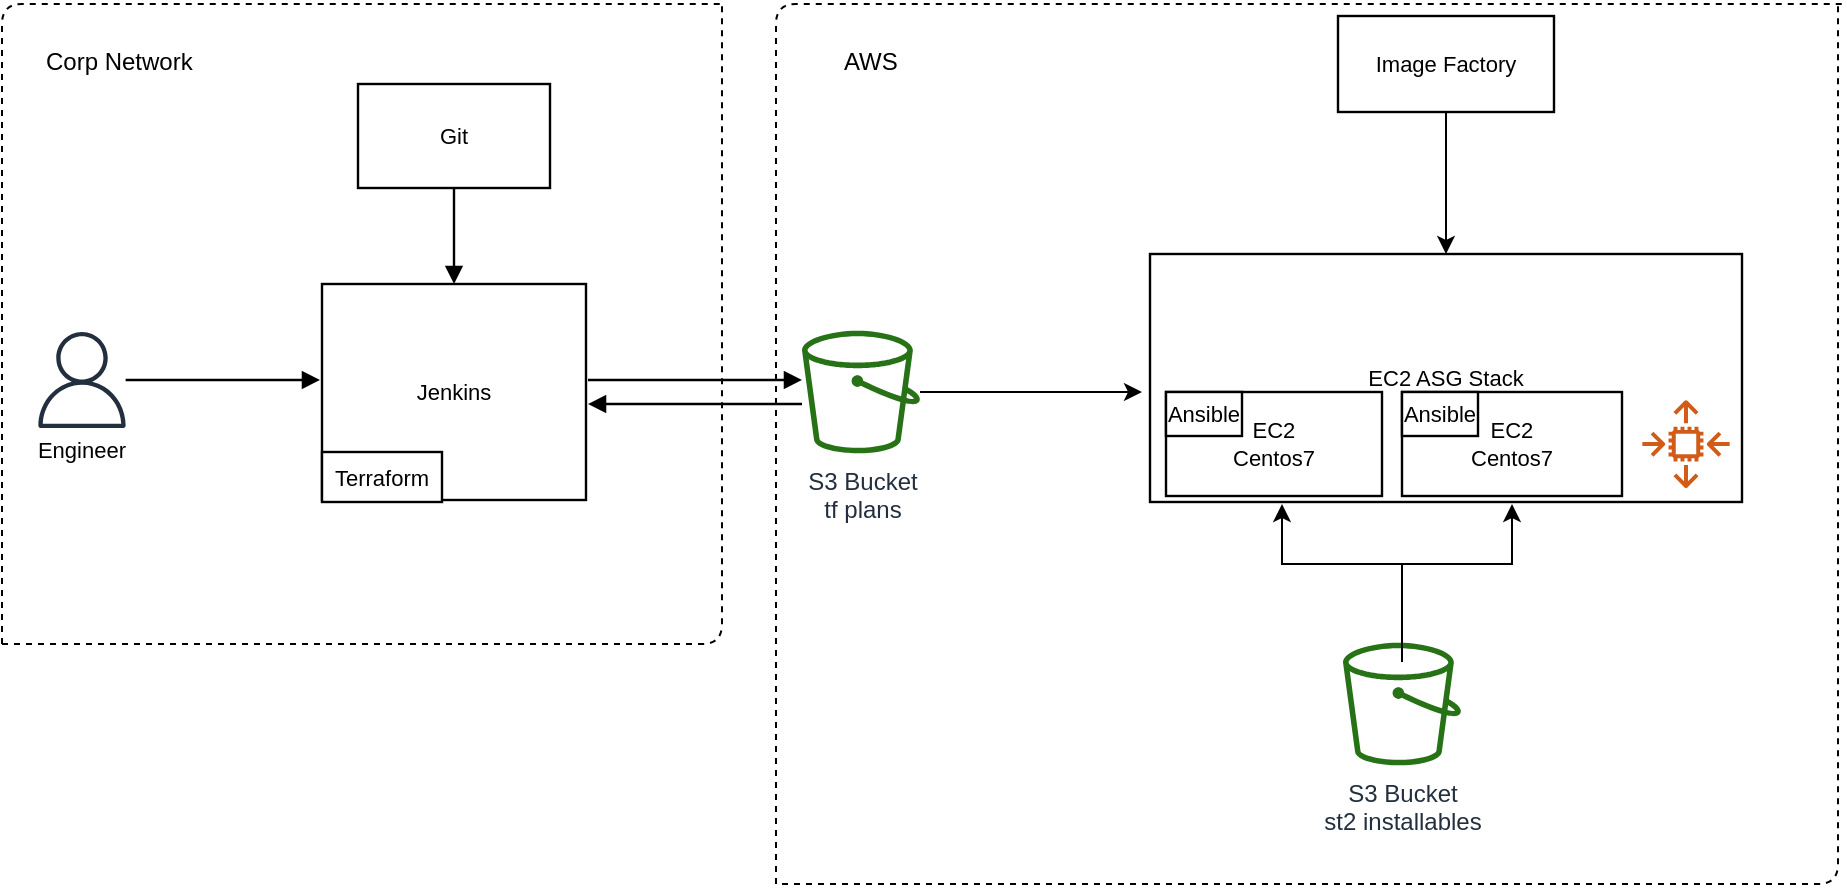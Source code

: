 <mxfile version="11.3.2" type="github" pages="1"><diagram id="LJHOH5Qj7-eclBBeq5TG" name="Page-1"><mxGraphModel dx="1172" dy="600" grid="1" gridSize="10" guides="1" tooltips="1" connect="1" arrows="1" fold="1" page="1" pageScale="1" pageWidth="827" pageHeight="1169" math="0" shadow="0"><root><mxCell id="0"/><mxCell id="1" parent="0"/><mxCell id="JM2DUVyfZZ4x2g5EuSAb-1" value="Git" style="html=1;whiteSpace=wrap;fontSize=11;fontColor=#000000;spacing=5;strokeOpacity=100;strokeWidth=1.2;" vertex="1" parent="1"><mxGeometry x="258" y="200" width="96" height="52" as="geometry"/></mxCell><mxCell id="JM2DUVyfZZ4x2g5EuSAb-3" value="Engineer" style="html=1;whiteSpace=wrap;shape=mxgraph.aws4.user;labelPosition=center;verticalLabelPosition=bottom;align=center;verticalAlign=top;strokeColor=none;fontSize=11;spacing=0;strokeOpacity=100;fillColor=#232f3e;strokeWidth=1.2;" vertex="1" parent="1"><mxGeometry x="96" y="324" width="48" height="48" as="geometry"/></mxCell><mxCell id="JM2DUVyfZZ4x2g5EuSAb-4" value="" style="html=1;jettySize=18;fontSize=11;strokeOpacity=100;strokeWidth=1.2;rounded=1;arcSize=0;edgeStyle=orthogonalEdgeStyle;startArrow=none;endArrow=block;endFill=1;exitX=0.767;exitY=0.5;exitPerimeter=1;" edge="1" parent="1" source="JM2DUVyfZZ4x2g5EuSAb-3"><mxGeometry width="100" height="100" relative="1" as="geometry"><mxPoint x="239" y="348" as="targetPoint"/></mxGeometry></mxCell><mxCell id="JM2DUVyfZZ4x2g5EuSAb-5" value="" style="html=1;jettySize=18;fontSize=11;strokeOpacity=100;strokeWidth=1.2;rounded=1;arcSize=0;edgeStyle=orthogonalEdgeStyle;startArrow=none;endArrow=block;endFill=1;exitX=0.5;exitY=1.008;exitPerimeter=1;entryX=0.5;entryY=-0.006;entryPerimeter=1;" edge="1" parent="1" source="JM2DUVyfZZ4x2g5EuSAb-1" target="JM2DUVyfZZ4x2g5EuSAb-8"><mxGeometry width="100" height="100" relative="1" as="geometry"/></mxCell><mxCell id="JM2DUVyfZZ4x2g5EuSAb-6" value="" style="html=1;jettySize=18;fontSize=11;strokeOpacity=100;strokeWidth=1.2;rounded=1;arcSize=0;edgeStyle=elbowEdgeStyle;startArrow=none;endArrow=block;endFill=1;" edge="1" parent="1"><mxGeometry width="100" height="100" relative="1" as="geometry"><mxPoint x="373" y="348" as="sourcePoint"/><mxPoint x="480" y="348" as="targetPoint"/></mxGeometry></mxCell><mxCell id="JM2DUVyfZZ4x2g5EuSAb-7" value="" style="html=1;jettySize=18;fontSize=11;strokeOpacity=100;strokeWidth=1.2;rounded=1;arcSize=0;edgeStyle=orthogonalEdgeStyle;startArrow=none;endArrow=block;endFill=1;" edge="1" parent="1"><mxGeometry width="100" height="100" relative="1" as="geometry"><mxPoint x="373" y="360" as="targetPoint"/><mxPoint x="480" y="360" as="sourcePoint"/></mxGeometry></mxCell><mxCell id="JM2DUVyfZZ4x2g5EuSAb-8" value="Jenkins" style="html=1;whiteSpace=wrap;fontSize=11;fontColor=#000000;spacing=5;strokeOpacity=100;strokeWidth=1.2;" vertex="1" parent="1"><mxGeometry x="240" y="300" width="132" height="108" as="geometry"/></mxCell><mxCell id="JM2DUVyfZZ4x2g5EuSAb-9" value="Terraform" style="html=1;whiteSpace=wrap;fontSize=11;fontColor=#000000;spacing=5;strokeOpacity=100;strokeWidth=1.2;" vertex="1" parent="1"><mxGeometry x="240" y="384" width="60" height="25" as="geometry"/></mxCell><mxCell id="JM2DUVyfZZ4x2g5EuSAb-10" value="EC2 ASG Stack" style="html=1;whiteSpace=wrap;;fontSize=11;fontColor=#000000;spacing=5;strokeOpacity=100;strokeWidth=1.2;" vertex="1" parent="1"><mxGeometry x="654" y="285" width="296" height="124" as="geometry"/></mxCell><mxCell id="JM2DUVyfZZ4x2g5EuSAb-35" value="" style="edgeStyle=orthogonalEdgeStyle;rounded=0;orthogonalLoop=1;jettySize=auto;html=1;" edge="1" parent="1" source="JM2DUVyfZZ4x2g5EuSAb-13" target="JM2DUVyfZZ4x2g5EuSAb-10"><mxGeometry relative="1" as="geometry"/></mxCell><mxCell id="JM2DUVyfZZ4x2g5EuSAb-13" value="Image Factory" style="html=1;whiteSpace=wrap;;fontSize=11;fontColor=#000000;spacing=5;strokeOpacity=100;strokeWidth=1.2;" vertex="1" parent="1"><mxGeometry x="748" y="166" width="108" height="48" as="geometry"/></mxCell><mxCell id="JM2DUVyfZZ4x2g5EuSAb-25" value="" style="edgeStyle=orthogonalEdgeStyle;rounded=0;orthogonalLoop=1;jettySize=auto;html=1;" edge="1" parent="1" source="JM2DUVyfZZ4x2g5EuSAb-16"><mxGeometry relative="1" as="geometry"><mxPoint x="650" y="354" as="targetPoint"/></mxGeometry></mxCell><mxCell id="JM2DUVyfZZ4x2g5EuSAb-16" value="S3 Bucket &lt;br&gt;tf plans" style="outlineConnect=0;fontColor=#232F3E;gradientColor=none;fillColor=#277116;strokeColor=none;dashed=0;verticalLabelPosition=bottom;verticalAlign=top;align=center;html=1;fontSize=12;fontStyle=0;aspect=fixed;pointerEvents=1;shape=mxgraph.aws4.bucket;" vertex="1" parent="1"><mxGeometry x="480" y="323" width="59" height="62" as="geometry"/></mxCell><mxCell id="JM2DUVyfZZ4x2g5EuSAb-20" value="EC2 &lt;br&gt;Centos7" style="html=1;whiteSpace=wrap;fontSize=11;fontColor=#000000;spacing=5;strokeOpacity=100;strokeWidth=1.2;" vertex="1" parent="1"><mxGeometry x="662" y="354" width="108" height="52" as="geometry"/></mxCell><mxCell id="JM2DUVyfZZ4x2g5EuSAb-21" value="EC2 &lt;br&gt;Centos7" style="html=1;whiteSpace=wrap;fontSize=11;fontColor=#000000;spacing=5;strokeOpacity=100;strokeWidth=1.2;" vertex="1" parent="1"><mxGeometry x="780" y="354" width="110" height="52" as="geometry"/></mxCell><mxCell id="JM2DUVyfZZ4x2g5EuSAb-26" value="" style="outlineConnect=0;fontColor=#232F3E;gradientColor=none;fillColor=#D05C17;strokeColor=none;dashed=0;verticalLabelPosition=bottom;verticalAlign=top;align=center;html=1;fontSize=12;fontStyle=0;aspect=fixed;pointerEvents=1;shape=mxgraph.aws4.auto_scaling2;" vertex="1" parent="1"><mxGeometry x="900" y="358" width="44" height="44" as="geometry"/></mxCell><mxCell id="JM2DUVyfZZ4x2g5EuSAb-32" value="" style="edgeStyle=orthogonalEdgeStyle;rounded=0;orthogonalLoop=1;jettySize=auto;html=1;" edge="1" parent="1" source="JM2DUVyfZZ4x2g5EuSAb-27"><mxGeometry relative="1" as="geometry"><mxPoint x="835" y="410" as="targetPoint"/><Array as="points"><mxPoint x="780" y="440"/><mxPoint x="835" y="440"/></Array></mxGeometry></mxCell><mxCell id="JM2DUVyfZZ4x2g5EuSAb-27" value="S3 Bucket&lt;br&gt;st2 installables" style="outlineConnect=0;fontColor=#232F3E;gradientColor=none;fillColor=#277116;strokeColor=none;dashed=0;verticalLabelPosition=bottom;verticalAlign=top;align=center;html=1;fontSize=12;fontStyle=0;aspect=fixed;pointerEvents=1;shape=mxgraph.aws4.bucket;" vertex="1" parent="1"><mxGeometry x="750.5" y="479" width="59" height="62" as="geometry"/></mxCell><mxCell id="JM2DUVyfZZ4x2g5EuSAb-30" value="Ansible" style="html=1;whiteSpace=wrap;fontSize=11;fontColor=#000000;spacing=5;strokeOpacity=100;strokeWidth=1.2;" vertex="1" parent="1"><mxGeometry x="662" y="354" width="38" height="22" as="geometry"/></mxCell><mxCell id="JM2DUVyfZZ4x2g5EuSAb-31" value="Ansible" style="html=1;whiteSpace=wrap;fontSize=11;fontColor=#000000;spacing=5;strokeOpacity=100;strokeWidth=1.2;" vertex="1" parent="1"><mxGeometry x="780" y="354" width="38" height="22" as="geometry"/></mxCell><mxCell id="JM2DUVyfZZ4x2g5EuSAb-33" value="" style="edgeStyle=orthogonalEdgeStyle;rounded=0;orthogonalLoop=1;jettySize=auto;html=1;" edge="1" parent="1"><mxGeometry relative="1" as="geometry"><mxPoint x="780" y="489" as="sourcePoint"/><mxPoint x="720" y="410" as="targetPoint"/><Array as="points"><mxPoint x="780" y="489"/><mxPoint x="780" y="440"/><mxPoint x="720" y="440"/></Array></mxGeometry></mxCell><mxCell id="JM2DUVyfZZ4x2g5EuSAb-36" value="" style="endArrow=none;dashed=1;html=1;" edge="1" parent="1"><mxGeometry width="50" height="50" relative="1" as="geometry"><mxPoint x="80" y="480" as="sourcePoint"/><mxPoint x="440" y="160" as="targetPoint"/><Array as="points"><mxPoint x="80" y="160"/></Array></mxGeometry></mxCell><mxCell id="JM2DUVyfZZ4x2g5EuSAb-37" value="" style="endArrow=none;dashed=1;html=1;" edge="1" parent="1"><mxGeometry width="50" height="50" relative="1" as="geometry"><mxPoint x="80" y="480" as="sourcePoint"/><mxPoint x="440" y="160" as="targetPoint"/><Array as="points"><mxPoint x="440" y="480"/></Array></mxGeometry></mxCell><mxCell id="JM2DUVyfZZ4x2g5EuSAb-38" value="Corp Network" style="text;html=1;resizable=0;points=[];autosize=1;align=left;verticalAlign=top;spacingTop=-4;" vertex="1" parent="1"><mxGeometry x="100" y="179" width="90" height="20" as="geometry"/></mxCell><mxCell id="JM2DUVyfZZ4x2g5EuSAb-39" value="" style="endArrow=none;dashed=1;html=1;" edge="1" parent="1"><mxGeometry width="50" height="50" relative="1" as="geometry"><mxPoint x="467" y="600" as="sourcePoint"/><mxPoint x="1000" y="160" as="targetPoint"/><Array as="points"><mxPoint x="467" y="160"/></Array></mxGeometry></mxCell><mxCell id="JM2DUVyfZZ4x2g5EuSAb-40" value="" style="endArrow=none;dashed=1;html=1;" edge="1" parent="1"><mxGeometry width="50" height="50" relative="1" as="geometry"><mxPoint x="470" y="600" as="sourcePoint"/><mxPoint x="998" y="159" as="targetPoint"/><Array as="points"><mxPoint x="998" y="600"/></Array></mxGeometry></mxCell><mxCell id="JM2DUVyfZZ4x2g5EuSAb-41" value="AWS" style="text;html=1;resizable=0;points=[];autosize=1;align=left;verticalAlign=top;spacingTop=-4;" vertex="1" parent="1"><mxGeometry x="499" y="179" width="40" height="20" as="geometry"/></mxCell></root></mxGraphModel></diagram></mxfile>